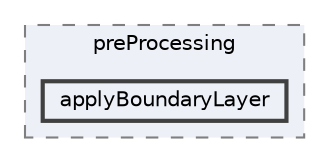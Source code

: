 digraph "applications/utilities/preProcessing/applyBoundaryLayer"
{
 // LATEX_PDF_SIZE
  bgcolor="transparent";
  edge [fontname=Helvetica,fontsize=10,labelfontname=Helvetica,labelfontsize=10];
  node [fontname=Helvetica,fontsize=10,shape=box,height=0.2,width=0.4];
  compound=true
  subgraph clusterdir_2cb9088fcfa5d85f3ea0b5a37d6be287 {
    graph [ bgcolor="#edf0f7", pencolor="grey50", label="preProcessing", fontname=Helvetica,fontsize=10 style="filled,dashed", URL="dir_2cb9088fcfa5d85f3ea0b5a37d6be287.html",tooltip=""]
  dir_7140ce77d58c8df42cb3016e38c7312a [label="applyBoundaryLayer", fillcolor="#edf0f7", color="grey25", style="filled,bold", URL="dir_7140ce77d58c8df42cb3016e38c7312a.html",tooltip=""];
  }
}
